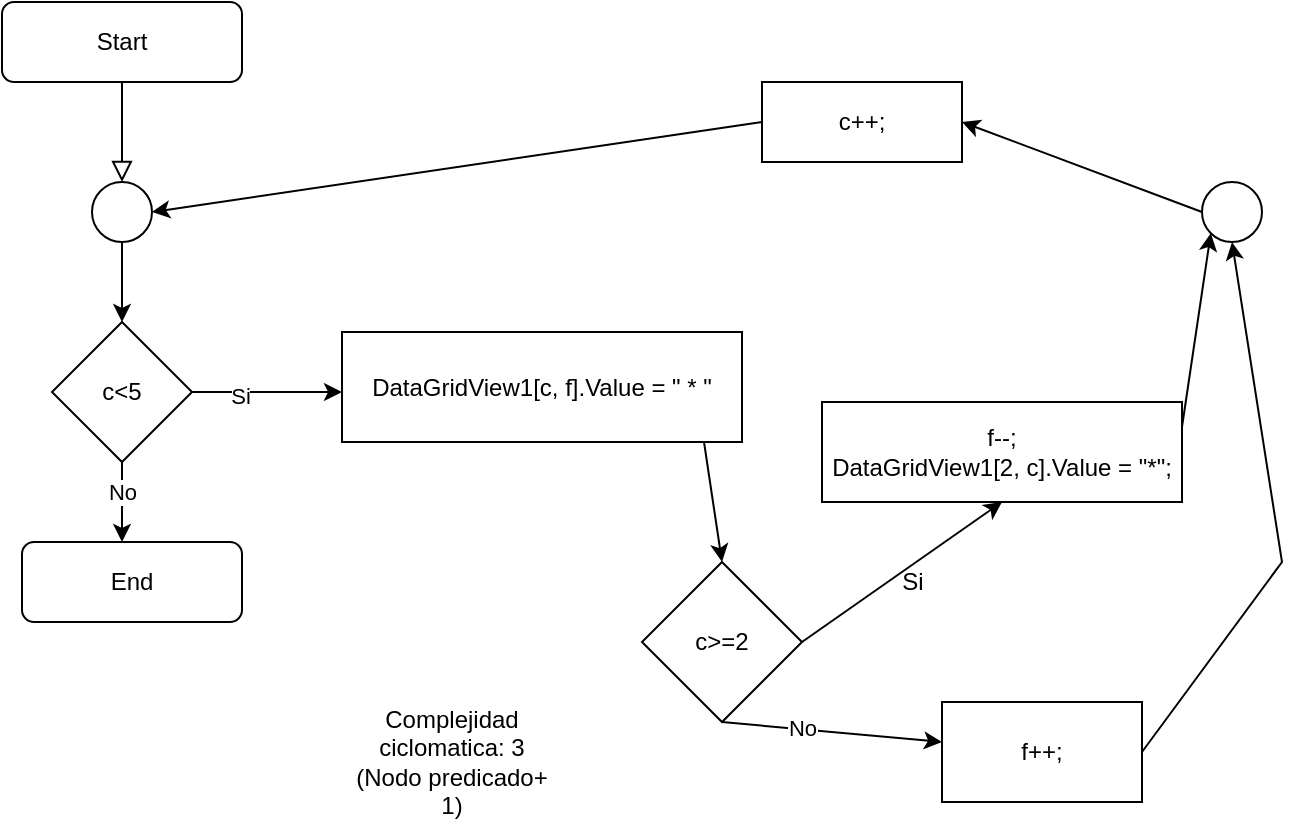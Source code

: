 <mxfile version="21.6.8" type="device">
  <diagram id="C5RBs43oDa-KdzZeNtuy" name="Page-1">
    <mxGraphModel dx="1290" dy="530" grid="1" gridSize="10" guides="1" tooltips="1" connect="1" arrows="1" fold="1" page="1" pageScale="1" pageWidth="827" pageHeight="1169" math="0" shadow="0">
      <root>
        <mxCell id="WIyWlLk6GJQsqaUBKTNV-0" />
        <mxCell id="WIyWlLk6GJQsqaUBKTNV-1" parent="WIyWlLk6GJQsqaUBKTNV-0" />
        <mxCell id="2jUsa3LKfh1LVUkqHwj1-0" value="" style="rounded=0;html=1;jettySize=auto;orthogonalLoop=1;fontSize=11;endArrow=block;endFill=0;endSize=8;strokeWidth=1;shadow=0;labelBackgroundColor=none;edgeStyle=orthogonalEdgeStyle;" edge="1" parent="WIyWlLk6GJQsqaUBKTNV-1" source="2jUsa3LKfh1LVUkqHwj1-1">
          <mxGeometry relative="1" as="geometry">
            <mxPoint x="220" y="170" as="targetPoint" />
          </mxGeometry>
        </mxCell>
        <mxCell id="2jUsa3LKfh1LVUkqHwj1-1" value="Start" style="rounded=1;whiteSpace=wrap;html=1;fontSize=12;glass=0;strokeWidth=1;shadow=0;" vertex="1" parent="WIyWlLk6GJQsqaUBKTNV-1">
          <mxGeometry x="160" y="80" width="120" height="40" as="geometry" />
        </mxCell>
        <mxCell id="2jUsa3LKfh1LVUkqHwj1-2" value="" style="ellipse;whiteSpace=wrap;html=1;aspect=fixed;" vertex="1" parent="WIyWlLk6GJQsqaUBKTNV-1">
          <mxGeometry x="205" y="170" width="30" height="30" as="geometry" />
        </mxCell>
        <mxCell id="2jUsa3LKfh1LVUkqHwj1-3" value="" style="endArrow=classic;html=1;rounded=0;exitX=0.5;exitY=1;exitDx=0;exitDy=0;" edge="1" parent="WIyWlLk6GJQsqaUBKTNV-1" source="2jUsa3LKfh1LVUkqHwj1-2">
          <mxGeometry width="50" height="50" relative="1" as="geometry">
            <mxPoint x="200" y="280" as="sourcePoint" />
            <mxPoint x="220" y="240" as="targetPoint" />
          </mxGeometry>
        </mxCell>
        <mxCell id="2jUsa3LKfh1LVUkqHwj1-4" value="c&amp;lt;5" style="rhombus;whiteSpace=wrap;html=1;" vertex="1" parent="WIyWlLk6GJQsqaUBKTNV-1">
          <mxGeometry x="185" y="240" width="70" height="70" as="geometry" />
        </mxCell>
        <mxCell id="2jUsa3LKfh1LVUkqHwj1-5" value="" style="endArrow=classic;html=1;rounded=0;exitX=1;exitY=0.5;exitDx=0;exitDy=0;" edge="1" parent="WIyWlLk6GJQsqaUBKTNV-1" source="2jUsa3LKfh1LVUkqHwj1-4">
          <mxGeometry width="50" height="50" relative="1" as="geometry">
            <mxPoint x="290" y="280" as="sourcePoint" />
            <mxPoint x="330" y="275" as="targetPoint" />
          </mxGeometry>
        </mxCell>
        <mxCell id="2jUsa3LKfh1LVUkqHwj1-6" value="Si" style="edgeLabel;html=1;align=center;verticalAlign=middle;resizable=0;points=[];" vertex="1" connectable="0" parent="2jUsa3LKfh1LVUkqHwj1-5">
          <mxGeometry x="-0.36" y="-2" relative="1" as="geometry">
            <mxPoint as="offset" />
          </mxGeometry>
        </mxCell>
        <mxCell id="2jUsa3LKfh1LVUkqHwj1-7" value="DataGridView1[c, f].Value = &quot; * &quot;" style="rounded=0;whiteSpace=wrap;html=1;" vertex="1" parent="WIyWlLk6GJQsqaUBKTNV-1">
          <mxGeometry x="330" y="245" width="200" height="55" as="geometry" />
        </mxCell>
        <mxCell id="2jUsa3LKfh1LVUkqHwj1-8" value="" style="endArrow=classic;html=1;rounded=0;exitX=0.5;exitY=1;exitDx=0;exitDy=0;" edge="1" parent="WIyWlLk6GJQsqaUBKTNV-1" source="2jUsa3LKfh1LVUkqHwj1-4">
          <mxGeometry width="50" height="50" relative="1" as="geometry">
            <mxPoint x="230" y="370" as="sourcePoint" />
            <mxPoint x="220" y="350" as="targetPoint" />
          </mxGeometry>
        </mxCell>
        <mxCell id="2jUsa3LKfh1LVUkqHwj1-9" value="No" style="edgeLabel;html=1;align=center;verticalAlign=middle;resizable=0;points=[];" vertex="1" connectable="0" parent="2jUsa3LKfh1LVUkqHwj1-8">
          <mxGeometry x="-0.25" relative="1" as="geometry">
            <mxPoint as="offset" />
          </mxGeometry>
        </mxCell>
        <mxCell id="2jUsa3LKfh1LVUkqHwj1-10" value="End" style="rounded=1;whiteSpace=wrap;html=1;" vertex="1" parent="WIyWlLk6GJQsqaUBKTNV-1">
          <mxGeometry x="170" y="350" width="110" height="40" as="geometry" />
        </mxCell>
        <mxCell id="2jUsa3LKfh1LVUkqHwj1-11" value="" style="endArrow=classic;html=1;rounded=0;entryX=0.5;entryY=0;entryDx=0;entryDy=0;" edge="1" parent="WIyWlLk6GJQsqaUBKTNV-1" target="2jUsa3LKfh1LVUkqHwj1-12">
          <mxGeometry width="50" height="50" relative="1" as="geometry">
            <mxPoint x="511" y="300" as="sourcePoint" />
            <mxPoint x="570" y="340" as="targetPoint" />
          </mxGeometry>
        </mxCell>
        <mxCell id="2jUsa3LKfh1LVUkqHwj1-12" value="c&amp;gt;=2" style="rhombus;whiteSpace=wrap;html=1;" vertex="1" parent="WIyWlLk6GJQsqaUBKTNV-1">
          <mxGeometry x="480" y="360" width="80" height="80" as="geometry" />
        </mxCell>
        <mxCell id="2jUsa3LKfh1LVUkqHwj1-13" value="" style="endArrow=classic;html=1;rounded=0;exitX=1;exitY=0.5;exitDx=0;exitDy=0;" edge="1" parent="WIyWlLk6GJQsqaUBKTNV-1" source="2jUsa3LKfh1LVUkqHwj1-12">
          <mxGeometry width="50" height="50" relative="1" as="geometry">
            <mxPoint x="610" y="380" as="sourcePoint" />
            <mxPoint x="660" y="330" as="targetPoint" />
          </mxGeometry>
        </mxCell>
        <mxCell id="2jUsa3LKfh1LVUkqHwj1-14" value="" style="endArrow=classic;html=1;rounded=0;exitX=0.5;exitY=1;exitDx=0;exitDy=0;" edge="1" parent="WIyWlLk6GJQsqaUBKTNV-1" source="2jUsa3LKfh1LVUkqHwj1-12">
          <mxGeometry width="50" height="50" relative="1" as="geometry">
            <mxPoint x="580" y="500" as="sourcePoint" />
            <mxPoint x="630" y="450" as="targetPoint" />
          </mxGeometry>
        </mxCell>
        <mxCell id="2jUsa3LKfh1LVUkqHwj1-15" value="No" style="edgeLabel;html=1;align=center;verticalAlign=middle;resizable=0;points=[];" vertex="1" connectable="0" parent="2jUsa3LKfh1LVUkqHwj1-14">
          <mxGeometry x="-0.28" y="1" relative="1" as="geometry">
            <mxPoint as="offset" />
          </mxGeometry>
        </mxCell>
        <mxCell id="2jUsa3LKfh1LVUkqHwj1-16" value="Si" style="text;html=1;align=center;verticalAlign=middle;resizable=0;points=[];autosize=1;strokeColor=none;fillColor=none;" vertex="1" parent="WIyWlLk6GJQsqaUBKTNV-1">
          <mxGeometry x="600" y="355" width="30" height="30" as="geometry" />
        </mxCell>
        <mxCell id="2jUsa3LKfh1LVUkqHwj1-17" value="f++;" style="rounded=0;whiteSpace=wrap;html=1;" vertex="1" parent="WIyWlLk6GJQsqaUBKTNV-1">
          <mxGeometry x="630" y="430" width="100" height="50" as="geometry" />
        </mxCell>
        <mxCell id="2jUsa3LKfh1LVUkqHwj1-18" value="&lt;div&gt;f--;&lt;/div&gt;DataGridView1[2, c].Value = &quot;*&quot;;" style="rounded=0;whiteSpace=wrap;html=1;" vertex="1" parent="WIyWlLk6GJQsqaUBKTNV-1">
          <mxGeometry x="570" y="280" width="180" height="50" as="geometry" />
        </mxCell>
        <mxCell id="2jUsa3LKfh1LVUkqHwj1-19" value="" style="ellipse;whiteSpace=wrap;html=1;aspect=fixed;" vertex="1" parent="WIyWlLk6GJQsqaUBKTNV-1">
          <mxGeometry x="760" y="170" width="30" height="30" as="geometry" />
        </mxCell>
        <mxCell id="2jUsa3LKfh1LVUkqHwj1-20" value="" style="endArrow=classic;html=1;rounded=0;exitX=1;exitY=0.5;exitDx=0;exitDy=0;entryX=0.5;entryY=1;entryDx=0;entryDy=0;" edge="1" parent="WIyWlLk6GJQsqaUBKTNV-1" source="2jUsa3LKfh1LVUkqHwj1-17" target="2jUsa3LKfh1LVUkqHwj1-19">
          <mxGeometry width="50" height="50" relative="1" as="geometry">
            <mxPoint x="390" y="310" as="sourcePoint" />
            <mxPoint x="440" y="260" as="targetPoint" />
            <Array as="points">
              <mxPoint x="800" y="360" />
            </Array>
          </mxGeometry>
        </mxCell>
        <mxCell id="2jUsa3LKfh1LVUkqHwj1-21" value="" style="endArrow=classic;html=1;rounded=0;entryX=0;entryY=1;entryDx=0;entryDy=0;exitX=1;exitY=0.25;exitDx=0;exitDy=0;" edge="1" parent="WIyWlLk6GJQsqaUBKTNV-1" source="2jUsa3LKfh1LVUkqHwj1-18" target="2jUsa3LKfh1LVUkqHwj1-19">
          <mxGeometry width="50" height="50" relative="1" as="geometry">
            <mxPoint x="710" y="300" as="sourcePoint" />
            <mxPoint x="760" y="250" as="targetPoint" />
          </mxGeometry>
        </mxCell>
        <mxCell id="2jUsa3LKfh1LVUkqHwj1-22" value="c++;" style="rounded=0;whiteSpace=wrap;html=1;" vertex="1" parent="WIyWlLk6GJQsqaUBKTNV-1">
          <mxGeometry x="540" y="120" width="100" height="40" as="geometry" />
        </mxCell>
        <mxCell id="2jUsa3LKfh1LVUkqHwj1-23" value="" style="endArrow=classic;html=1;rounded=0;exitX=0;exitY=0.5;exitDx=0;exitDy=0;entryX=1;entryY=0.5;entryDx=0;entryDy=0;" edge="1" parent="WIyWlLk6GJQsqaUBKTNV-1" source="2jUsa3LKfh1LVUkqHwj1-19" target="2jUsa3LKfh1LVUkqHwj1-22">
          <mxGeometry width="50" height="50" relative="1" as="geometry">
            <mxPoint x="390" y="310" as="sourcePoint" />
            <mxPoint x="440" y="260" as="targetPoint" />
          </mxGeometry>
        </mxCell>
        <mxCell id="2jUsa3LKfh1LVUkqHwj1-24" value="" style="endArrow=classic;html=1;rounded=0;exitX=0;exitY=0.5;exitDx=0;exitDy=0;entryX=1;entryY=0.5;entryDx=0;entryDy=0;" edge="1" parent="WIyWlLk6GJQsqaUBKTNV-1" source="2jUsa3LKfh1LVUkqHwj1-22" target="2jUsa3LKfh1LVUkqHwj1-2">
          <mxGeometry width="50" height="50" relative="1" as="geometry">
            <mxPoint x="390" y="310" as="sourcePoint" />
            <mxPoint x="440" y="260" as="targetPoint" />
          </mxGeometry>
        </mxCell>
        <mxCell id="2jUsa3LKfh1LVUkqHwj1-25" value="&lt;div&gt;Complejidad ciclomatica: 3 &lt;br&gt;&lt;/div&gt;&lt;div&gt;(Nodo predicado+ 1)&lt;br&gt;&lt;/div&gt;" style="text;html=1;strokeColor=none;fillColor=none;align=center;verticalAlign=middle;whiteSpace=wrap;rounded=0;" vertex="1" parent="WIyWlLk6GJQsqaUBKTNV-1">
          <mxGeometry x="330" y="430" width="110" height="60" as="geometry" />
        </mxCell>
      </root>
    </mxGraphModel>
  </diagram>
</mxfile>
